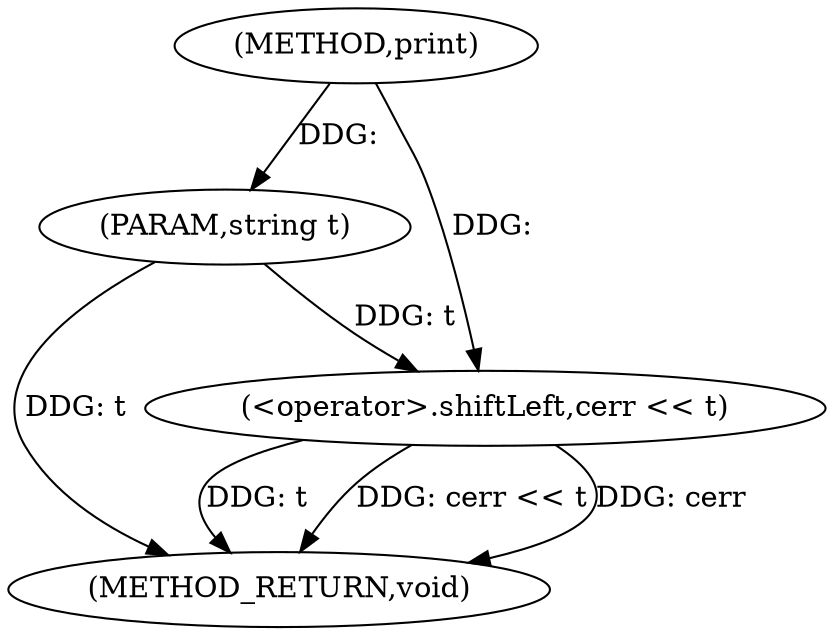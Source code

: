 digraph "print" {  
"1000120" [label = "(METHOD,print)" ]
"1000126" [label = "(METHOD_RETURN,void)" ]
"1000121" [label = "(PARAM,string t)" ]
"1000123" [label = "(<operator>.shiftLeft,cerr << t)" ]
  "1000121" -> "1000126"  [ label = "DDG: t"] 
  "1000123" -> "1000126"  [ label = "DDG: t"] 
  "1000123" -> "1000126"  [ label = "DDG: cerr << t"] 
  "1000123" -> "1000126"  [ label = "DDG: cerr"] 
  "1000120" -> "1000121"  [ label = "DDG: "] 
  "1000120" -> "1000123"  [ label = "DDG: "] 
  "1000121" -> "1000123"  [ label = "DDG: t"] 
}
